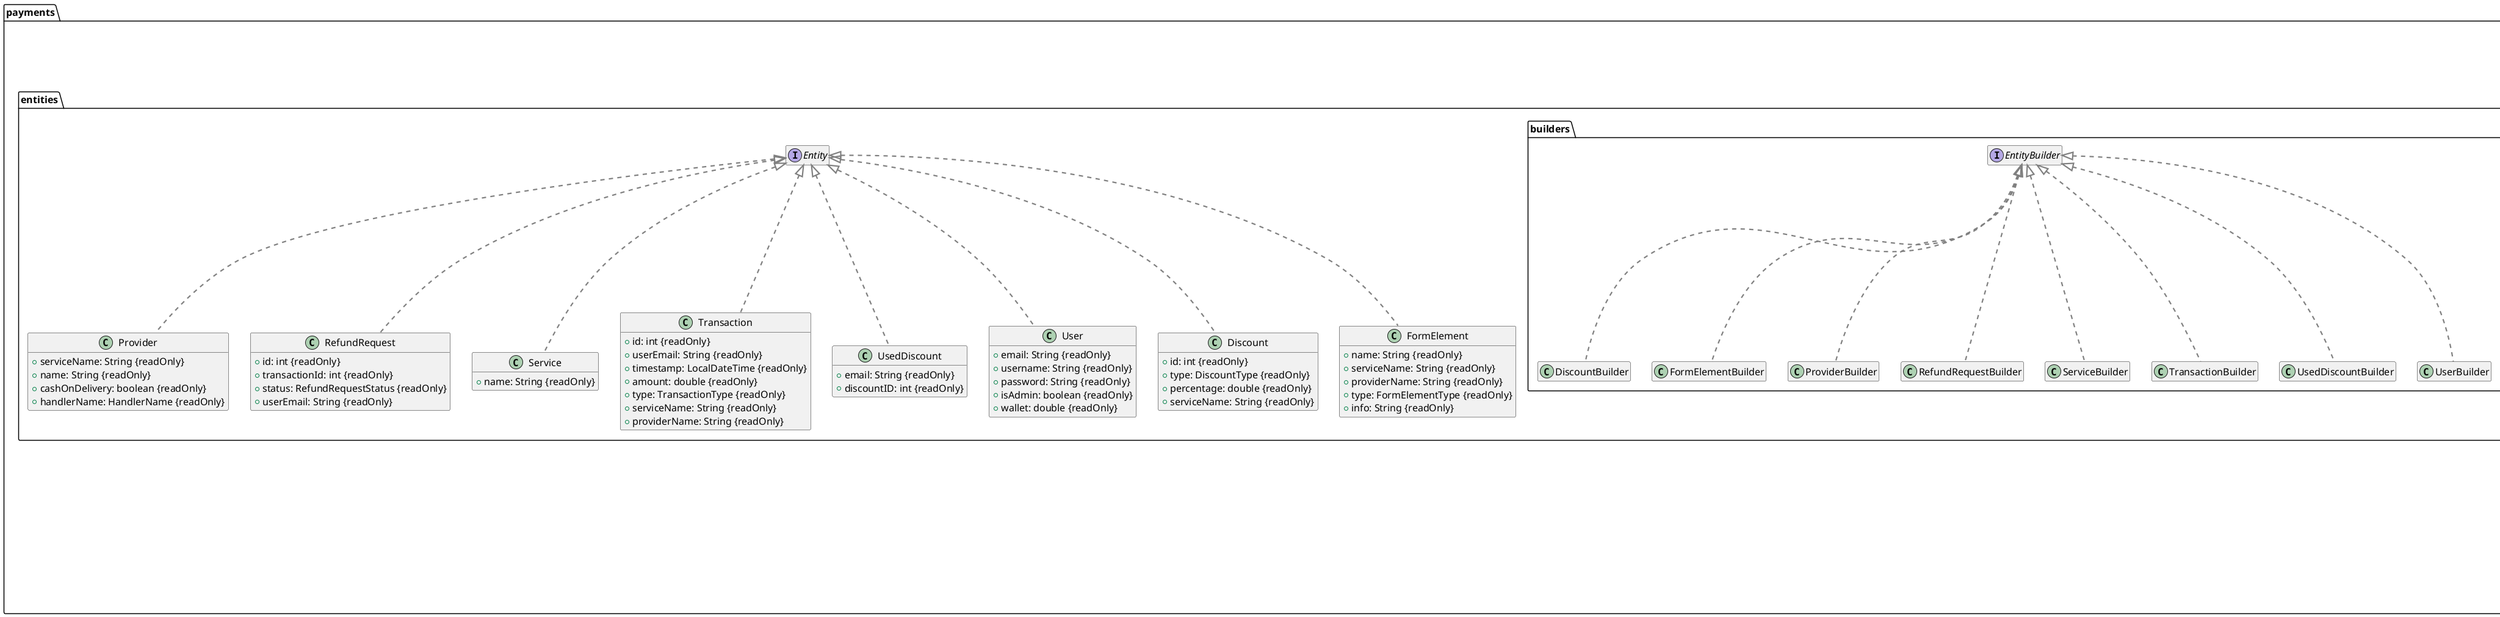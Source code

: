 @startuml Domain Model
skinparam style strictuml
skinparam style DefaultFontName Arial
skinparam DefaultFontSize 16
skinparam DefaultFontStyle bold
skinparam ArrowThickness 2.2
skinparam ArrowColor #grey
hide empty members


package datastore <<Folder>>{
    interface Entity {
        storify(): String
    }
    interface EntityBuilder<T>{
        fromString(String string): T
    }
    interface RecordFilterStrategy<T>   {
        apply(T obj): boolean
    }
    interface RecordProjectStrategy<T,B>   {
        apply(T obj): B
    }
    interface RecordUpdateStrategy<T extends Entity>   {
        apply(T obj): T
    }
    class Relation<T>{
        - DATA_PATH: String {readOnly}
        - path: String
        - records: ArrayList<T>
        - recordBuilder: EntityBuilder<T>
        --
        + Relation(String fileName, EntityBuilder<T> recordBuilder)
        + save(): void
        - load(): void
        + insert(T record): void
        + selectMax(RecordProjectStrategy<T, B> RecordProject): <B extends Comparable<B>> B
    }
}

package handlers <<folder>>{
    abstract class Handler   {
        --
        + {abstract} getHandlerName(): HandlerName
        + {abstract} getRequestKeys(): String[]
        + {abstract} getConstrains(): String
        # {abstract} handleRequestAndGetAmount(HasMap<String, String> request): HandlerResponse
        # requestContainsAllKeys(HashMap<String, String> request): boolean
        + validateAndHandleRequest(HasMap<String, String> request): request
    }
    class HandlerFactory  {
        + getHandler: Handler
    }
    enum HandlerName   {
        VODAFONE_RECHARGE
        WE_RECHARGE
        ORANGE_RECHARGE
        VODAFONE_INTERNET
        ETISALAT_RECHARGE
        WE_INTERNET
        ETISALAT_INTERNET
        ORANGE_INTERNET
        QUARTERLY_LANDLINE
        MONTHLY_LANDLINE
        NGO_DONATION
        CANCER_HOSPITAL_DONATION
        SCHOOL_DONATION
        PROXY
        ERRONEOUS
    }
    class HandlerResponse   {
        + success: boolean {readOnly}
        + errorMessage: String {readOnly}
        + amount: Double {readOnly}
    }

    package handlers.concrete{
        class CancerHospitalDonationHandler extends Handler{
            - {static} TYPES_PRICES: Map<String, Double>
        }
        class ErroneousHandler extends Handler {

        }
        class EtisalatInternetHandler extends Handler{
            + {static} allowedBandwidth: Set<String>
        }
        class EtisalatRechargeHandler extends Handler{
        }
        class MonthlyLandlineHandler extends Handler{
            - MONTHLY_PRICE: Double
        }
        class NgoDonationHandler extends Handler{

        }
        class OrangeInternetHandler extends Handler{
            - {static} allowedBandwidth: Set<String> {readOnly}
        }
        class OrangeRechargeHandler extends Handler{

        }
        class QuarterlyLandlineHandler extends Handler{
            - {static} QUARTERLY_PRICE: double
        }
        class SchoolDonationHandler extends Handler{

        }
        class VodafoneInternetHandler extends Handler{
            - {static} allowedBandwidth: Set<String> {readOnly}
        }
        class VodafoneRechargeHandler extends Handler{

        }
        class WeInternetHandler extends Handler{

        }
        class WeRechargeHandler extends Handler{

        }

    }
}

package payments{
    package payments.boundaries{
        class AdminRefundBoundary   {

        }
        class Frame   {

        }
        class Router   {

        }
    }
    package payments.common{
        class Response   {
            + success: boolean {readOnly}
            + value: String {readOnly}
        }
        package payments.common.enums{
            enum DiscountType {
                OVERALL
                SPECIFIC
            }
            enum FormElementType   {
                TEXT_FIELD
                DROP_DOWN_FIELD
            }
            enum RefundRequestStatus   {
                ACCEPTED
                REJECTED
                PENDING
            }
            enum TransactionType   {
                PAYMEN
                ADD_TO_WALLET
                REFUND
            }
        }

    }
    package payments.controllers{

        package payments.controllers.admin{
            AdminDiscountController o-- Relation
            class AdminDiscountController   {
                - discountRelation: Relation<Discount>
                --
                - addDiscount(DiscountType discountType, double percentage, String serviceName): void
                + addOverallDiscount(double percentage): Response
                + addSpecificDiscount(String serviceName, double percentage)
            }
            class AdminFormElementController   {
                - formElementRelation: Relation<FormElement>
                --
                + addFormElement(DiscountType discountType, double percentage, String serviceName): Response
            }
            class AdminProviderController   {
                - providerRelation: Relation<Provider>
                - formElementRelation: Relation<FormElement>
                --
                + addProvider(String serviceName, String name, boolean cashOnDelivery,
                HandlerName handlerName): Response
                + searchForProviders(String serviceName, String name, boolean cashOnDelivery,
                HandlerName handlerName): ArrayList<Provider>
                + getProviderForService(String serviceName): ArrayList<Provider>
                + getProviderFormElements(String serviceName, String providerName): ArrayList<FormElement>
            }
            class AdminRefundController   {
                - refundRelation: Relation<RefundRequest>
                - userRelation: Relation<User>
                - transactionRelation: Relation<Transaction>
                --
                + getRefundRequest(): ArrayList<RefundRequest>
                + acceptRefund(int rid): Response
                + rejectRefund(int rid): Response
            }
            class AdminServiceController   {
                - serviceRelation: Relation<Service>
                --
                + addService(String serviceName): Response
            }
            class AdminTransactionController   {
                - relation: Relation<Transaction>
                --
                + getAllTransactions(): ArrayList<Transaction>
            }
            class AdminUserController {
                - relation: Relation<User>
                --
                + setAdmin(String email): Response
            }
        }

        package payments.controllers.paymentstrategies{
            interface PaymentStrategy   {
                pay(double amount): Response
            }
            class PayCashOnDelivery  implements PaymentStrategy {

            }
            class PayWithCreditCard  implements PaymentStrategy {
                - cardNumber: String
            }
            class PayWithWallet  implements PaymentStrategy {
                - payingUser: User
                - userRelation: Relation<User>
            }
        }

        class AuthController   {
            - relation: Relation<User>
            - logInSession: LogInSession
            --
            + signUp(String email, String userName, String password): Response
            + logIn(String email, String password): Response
            + logOut(): Response
        }
        class DiscountController   {
            - discountRelation: Relation<Discount>
            - usedDiscountRelation: Relation<UsedDiscount>
            - logInSession: LogInSession
            --
            - getEffectiveDiscounts(ArrayList<Discount> discounts): ArrayList<Discount>
            + getDiscountsForService(String serviceName): ArrayList<Discount>
            + getAllDiscounts(): ArrayList<Discount>
            + useDiscount(int discountId): Response
        }
        class LogInSession   {
            - loggedInUser: User
            --
            + setLoggedinUser(User user): void
            + getLoggedInUser(): User
        }
        class PaymentController   {
            - providerRelation: Relation<Provider>
            - transactionRelation: Relation<Transaction>
            - userRelation: Relation<User>
            - discountController: DiscountController
            - logInSession: LogInSession
            --
            - payToProvider(String serviceName, String providerName,
            HashMap<String, String> request, PaymentStrategy paymentStrategy): Response
            + payUsingWallet(String serviceName, String providerName,
            HashMap<String, String> request): Response
            + payUsingCreditCard(String serviceName, String providerName, HashMap<String,
            String> request, String cardNumber): Response
            + payCashOnDelivery(String serviceName, String providerName,
            HashMap<String, String> request): Response
        }
        class RefundController   {
            - refundRequestRelation: Relation<RefudRequest>
            - logInSession: LogInSession
            --
            + requestRefund(int transactionId): Response

        }
        class ServiceController   {
            - ServiceRelation: Relation<Service>
            --
            + getAllServices(): ArrayList<Service>
        }
        class TransactionController   {
            - transactionRelation: Relation<Transaction>
            - logInSession: LogInSession
            --
            + getTransactionForUser(): ArrayList<Transaction>
        }
        class UserController   {
            - userRelation: Relation<User>
            - logInSession: LogInSession
            --
            + rechargeWallet(double amount, String cardNumber): Response
        }


    }


    package payments.entities{
        package payments.entities.builders{
            class DiscountBuilder implements EntityBuilder  {

            }
            class FormElementBuilder implements EntityBuilder  {

            }
            class ProviderBuilder implements EntityBuilder  {

            }
            class RefundRequestBuilder implements EntityBuilder  {

            }
            class ServiceBuilder implements EntityBuilder  {

            }
            class TransactionBuilder implements EntityBuilder  {

            }
            class UsedDiscountBuilder implements EntityBuilder  {

            }
            class UserBuilder implements EntityBuilder  {

            }
        }

        class Discount implements Entity  {
            + id: int {readOnly}
            + type: DiscountType {readOnly}
            + percentage: double {readOnly}
            + serviceName: String {readOnly}
        }
        class FormElement implements Entity  {
            + name: String {readOnly}
            + serviceName: String {readOnly}
            + providerName: String {readOnly}
            + type: FormElementType {readOnly}
            + info: String {readOnly}
        }
        class Provider implements Entity  {
            + serviceName: String {readOnly}
            + name: String {readOnly}
            + cashOnDelivery: boolean {readOnly}
            + handlerName: HandlerName {readOnly}
        }
        class RefundRequest implements Entity  {
            + id: int {readOnly}
            + transactionId: int {readOnly}
            + status: RefundRequestStatus {readOnly}
            + userEmail: String {readOnly}
        }
        class Service implements Entity  {
            + name: String {readOnly}
        }
        class Transaction implements Entity  {
            + id: int {readOnly}
            + userEmail: String {readOnly}
            + timestamp: LocalDateTime {readOnly}
            + amount: double {readOnly}
            + type: TransactionType {readOnly}
            + serviceName: String {readOnly}
            + providerName: String {readOnly}
        }
        class UsedDiscount implements Entity  {
            + email: String {readOnly}
            + discountID: int {readOnly}
        }
        class User implements Entity  {
            + email: String {readOnly}
            + username: String {readOnly}
            + password: String {readOnly}
            + isAdmin: boolean {readOnly}
            + wallet: double {readOnly}
        }

    }
}



@enduml
